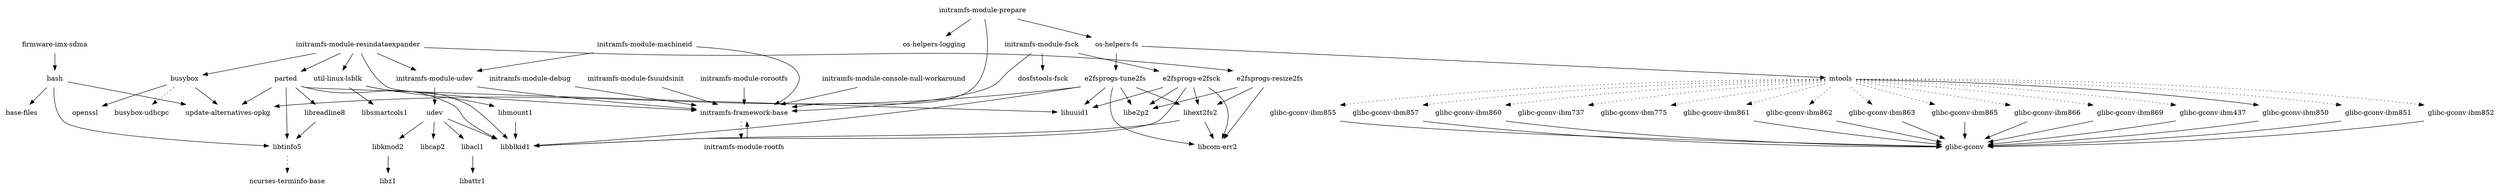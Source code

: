 digraph depends {
    node [shape=plaintext]
"bash" -> "base-files"
"bash" -> "libtinfo5"
"bash" -> "update-alternatives-opkg"
"busybox" -> "busybox-udhcpc" [style=dotted]
"busybox" -> "openssl"
"busybox" -> "update-alternatives-opkg"
"e2fsprogs-e2fsck" -> "libblkid1"
"e2fsprogs-e2fsck" -> "libcom-err2"
"e2fsprogs-e2fsck" -> "libe2p2"
"e2fsprogs-e2fsck" -> "libext2fs2"
"e2fsprogs-e2fsck" -> "libuuid1"
"e2fsprogs-resize2fs" -> "libcom-err2"
"e2fsprogs-resize2fs" -> "libe2p2"
"e2fsprogs-resize2fs" -> "libext2fs2"
"e2fsprogs-tune2fs" -> "libblkid1"
"e2fsprogs-tune2fs" -> "libcom-err2"
"e2fsprogs-tune2fs" -> "libe2p2"
"e2fsprogs-tune2fs" -> "libext2fs2"
"e2fsprogs-tune2fs" -> "libuuid1"
"e2fsprogs-tune2fs" -> "update-alternatives-opkg"
"firmware-imx-sdma" -> "bash"
"glibc-gconv-ibm437" -> "glibc-gconv"
"glibc-gconv-ibm850" -> "glibc-gconv"
"glibc-gconv-ibm851" -> "glibc-gconv"
"glibc-gconv-ibm852" -> "glibc-gconv"
"glibc-gconv-ibm855" -> "glibc-gconv"
"glibc-gconv-ibm857" -> "glibc-gconv"
"glibc-gconv-ibm860" -> "glibc-gconv"
"glibc-gconv-ibm861" -> "glibc-gconv"
"glibc-gconv-ibm862" -> "glibc-gconv"
"glibc-gconv-ibm863" -> "glibc-gconv"
"glibc-gconv-ibm865" -> "glibc-gconv"
"glibc-gconv-ibm866" -> "glibc-gconv"
"glibc-gconv-ibm869" -> "glibc-gconv"
"initramfs-framework-base" -> "initramfs-module-rootfs" [style=dotted]
"initramfs-module-console-null-workaround" -> "initramfs-framework-base"
"initramfs-module-debug" -> "initramfs-framework-base"
"initramfs-module-fsck" -> "dosfstools-fsck"
"initramfs-module-fsck" -> "e2fsprogs-e2fsck"
"initramfs-module-fsck" -> "initramfs-framework-base"
"initramfs-module-fsuuidsinit" -> "initramfs-framework-base"
"initramfs-module-machineid" -> "initramfs-framework-base"
"initramfs-module-machineid" -> "initramfs-module-udev"
"initramfs-module-prepare" -> "initramfs-framework-base"
"initramfs-module-prepare" -> "os-helpers-fs"
"initramfs-module-prepare" -> "os-helpers-logging"
"initramfs-module-resindataexpander" -> "busybox"
"initramfs-module-resindataexpander" -> "e2fsprogs-resize2fs"
"initramfs-module-resindataexpander" -> "initramfs-framework-base"
"initramfs-module-resindataexpander" -> "initramfs-module-udev"
"initramfs-module-resindataexpander" -> "parted"
"initramfs-module-resindataexpander" -> "util-linux-lsblk"
"initramfs-module-rootfs" -> "initramfs-framework-base"
"initramfs-module-rorootfs" -> "initramfs-framework-base"
"initramfs-module-udev" -> "initramfs-framework-base"
"initramfs-module-udev" -> "udev"
"libacl1" -> "libattr1"
"libext2fs2" -> "libblkid1"
"libext2fs2" -> "libcom-err2"
"libkmod2" -> "libz1"
"libmount1" -> "libblkid1"
"libreadline8" -> "libtinfo5"
"libtinfo5" -> "ncurses-terminfo-base" [style=dotted]
"mtools" -> "glibc-gconv-ibm437" [style=dotted]
"mtools" -> "glibc-gconv-ibm737" [style=dotted]
"mtools" -> "glibc-gconv-ibm775" [style=dotted]
"mtools" -> "glibc-gconv-ibm850"
"mtools" -> "glibc-gconv-ibm851" [style=dotted]
"mtools" -> "glibc-gconv-ibm852" [style=dotted]
"mtools" -> "glibc-gconv-ibm855" [style=dotted]
"mtools" -> "glibc-gconv-ibm857" [style=dotted]
"mtools" -> "glibc-gconv-ibm860" [style=dotted]
"mtools" -> "glibc-gconv-ibm861" [style=dotted]
"mtools" -> "glibc-gconv-ibm862" [style=dotted]
"mtools" -> "glibc-gconv-ibm863" [style=dotted]
"mtools" -> "glibc-gconv-ibm865" [style=dotted]
"mtools" -> "glibc-gconv-ibm866" [style=dotted]
"mtools" -> "glibc-gconv-ibm869" [style=dotted]
"os-helpers-fs" -> "e2fsprogs-tune2fs"
"os-helpers-fs" -> "mtools"
"parted" -> "libblkid1"
"parted" -> "libreadline8"
"parted" -> "libtinfo5"
"parted" -> "libuuid1"
"parted" -> "update-alternatives-opkg"
"udev" -> "libacl1"
"udev" -> "libblkid1"
"udev" -> "libcap2"
"udev" -> "libkmod2"
"util-linux-lsblk" -> "libblkid1"
"util-linux-lsblk" -> "libmount1"
"util-linux-lsblk" -> "libsmartcols1"
}
